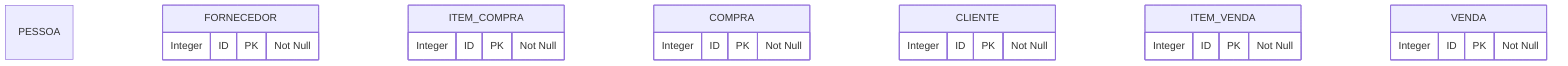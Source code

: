 erDiagram
    PESSOA {
        
    }

    FORNECEDOR {
        Integer ID PK "Not Null"
    }

    ITEM_COMPRA {
        Integer ID PK "Not Null"
    }

    COMPRA {
        Integer ID PK "Not Null"
    }

    CLIENTE {
        Integer ID PK "Not Null"
    }

    ITEM_VENDA {
        Integer ID PK "Not Null"
    }

    VENDA {
        Integer ID PK "Not Null"
    }